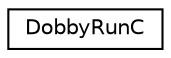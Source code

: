digraph "Graphical Class Hierarchy"
{
 // LATEX_PDF_SIZE
  edge [fontname="Helvetica",fontsize="10",labelfontname="Helvetica",labelfontsize="10"];
  node [fontname="Helvetica",fontsize="10",shape=record];
  rankdir="LR";
  Node0 [label="DobbyRunC",height=0.2,width=0.4,color="black", fillcolor="white", style="filled",URL="$classDobbyRunC.html",tooltip="Wrapper around the runc command line app."];
}
